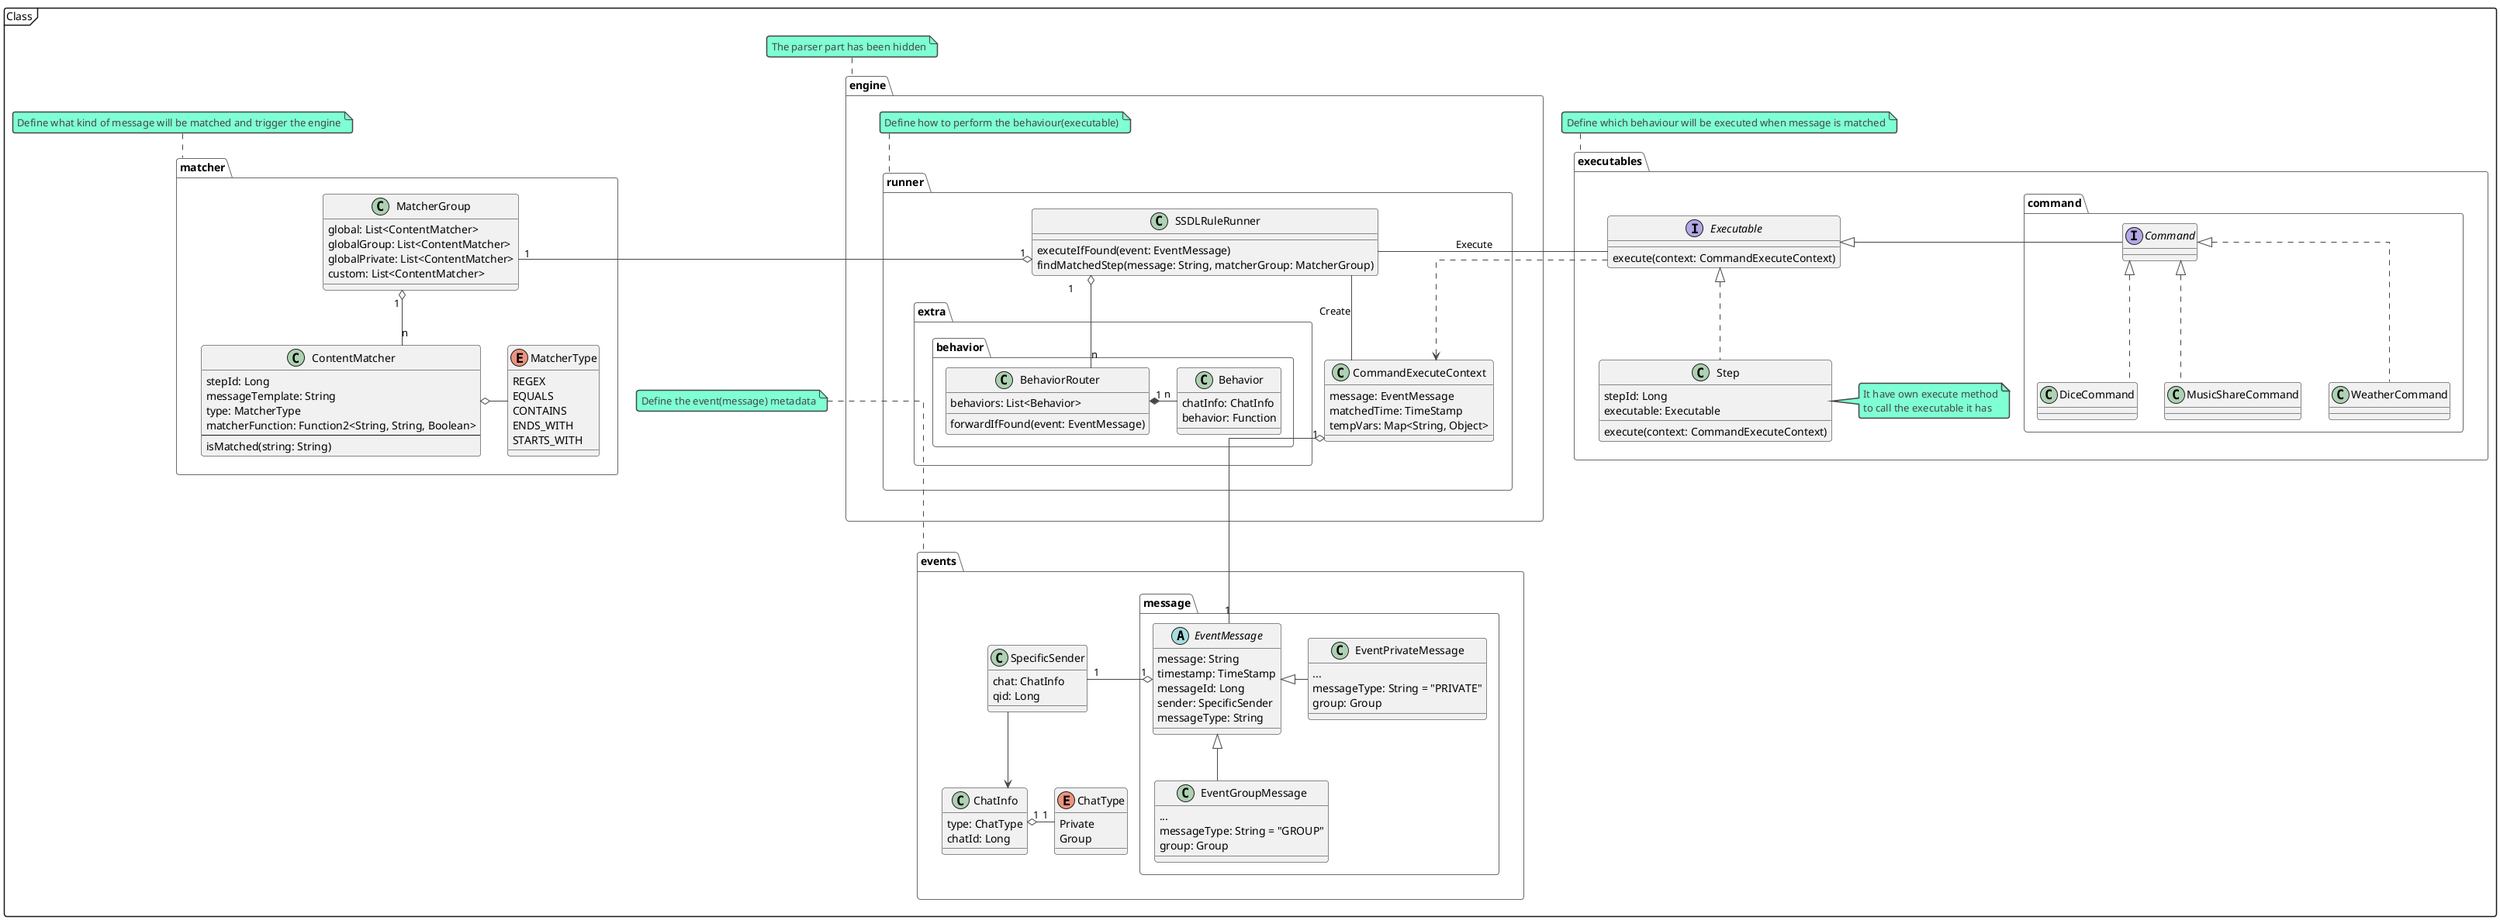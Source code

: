 @startuml
!theme vibrant
'skinparam style strictuml
skinparam linetype ortho
mainframe Class

package matcher {
    class MatcherGroup {
        global: List<ContentMatcher>
        globalGroup: List<ContentMatcher>
        globalPrivate: List<ContentMatcher>
        custom: List<ContentMatcher>
    }

    class ContentMatcher {
        stepId: Long
        messageTemplate: String
        type: MatcherType
        matcherFunction: Function2<String, String, Boolean>
        ---
        isMatched(string: String)
    }

    MatcherGroup "1" o-- "n" ContentMatcher

    enum MatcherType {
        REGEX
        EQUALS
        CONTAINS
        ENDS_WITH
        STARTS_WITH
    }

    ContentMatcher o- MatcherType
}

note top of matcher : Define what kind of message will be matched and trigger the engine

package executables {
    interface Executable {
        execute(context: CommandExecuteContext)
    }

    class Step {
        stepId: Long
        executable: Executable
        execute(context: CommandExecuteContext)
    }
    note right of Step : It have own execute method\nto call the executable it has
    Executable <|.. Step

    package command {
        interface Command
        Executable <|- Command

        class DiceCommand
        Command <|.. DiceCommand

        class MusicShareCommand
        Command <|.. MusicShareCommand

        class WeatherCommand
        Command <|.. WeatherCommand
    }
}
note top of executables : Define which behaviour will be executed when message is matched

package engine {
'    package parser {
'        interface Parser {
'            parse(message: String)
'        }
'
'        class SSDLParser
'        Parser <|.. SSDLParser
'
'        class STDLParser
'        Parser <|.. STDLParser
'
'        SSDLParser "1" -- "1" MatcherGroup : Generated
'        SSDLParser "1" -- "n" Step : Generated
'        SSDLParser "1" -- "n" Command : Generated
'    }
'    note top of parser : Define how to parse the behaviour script

    package runner {
        class CommandExecuteContext {
            message: EventMessage
            matchedTime: TimeStamp
            tempVars: Map<String, Object>
        }
        Executable ..> CommandExecuteContext

        class SSDLRuleRunner {
            executeIfFound(event: EventMessage)
            findMatchedStep(message: String, matcherGroup: MatcherGroup)
        }
        SSDLRuleRunner "1" o- "1" MatcherGroup
        SSDLRuleRunner -- Executable : Execute

        package extra.behavior {
            class Behavior {
                chatInfo: ChatInfo
                behavior: Function
            }
            class BehaviorRouter {
                behaviors: List<Behavior>
                forwardIfFound(event: EventMessage)
            }
            BehaviorRouter "1" *- "n" Behavior
        }

        SSDLRuleRunner "1" o-- "n" BehaviorRouter
        SSDLRuleRunner -- CommandExecuteContext : Create
    }
    note top of runner : Define how to perform the behaviour(executable)
}
note top of engine : The parser part has been hidden

package events {
    package message {
        abstract class EventMessage {
            message: String
            timestamp: TimeStamp
            messageId: Long
            sender: SpecificSender
            messageType: String
        }
        CommandExecuteContext "1" o-- "1" EventMessage

        class EventGroupMessage {
            ...
            messageType: String = "GROUP"
            group: Group
        }
        EventMessage <|-- EventGroupMessage

        class EventPrivateMessage {
            ...
            messageType: String = "PRIVATE"
            group: Group
        }
        EventMessage <|- EventPrivateMessage
    }

    class SpecificSender {
        chat: ChatInfo
        qid: Long
    }
    EventMessage "1" o- "1" SpecificSender

    class ChatInfo {
        type: ChatType
        chatId: Long
    }
    SpecificSender --> ChatInfo
    ChatInfo "1" o- "1" ChatType

    enum ChatType {
        Private
        Group
    }
}

note top of events : Define the event(message) metadata

@enduml
